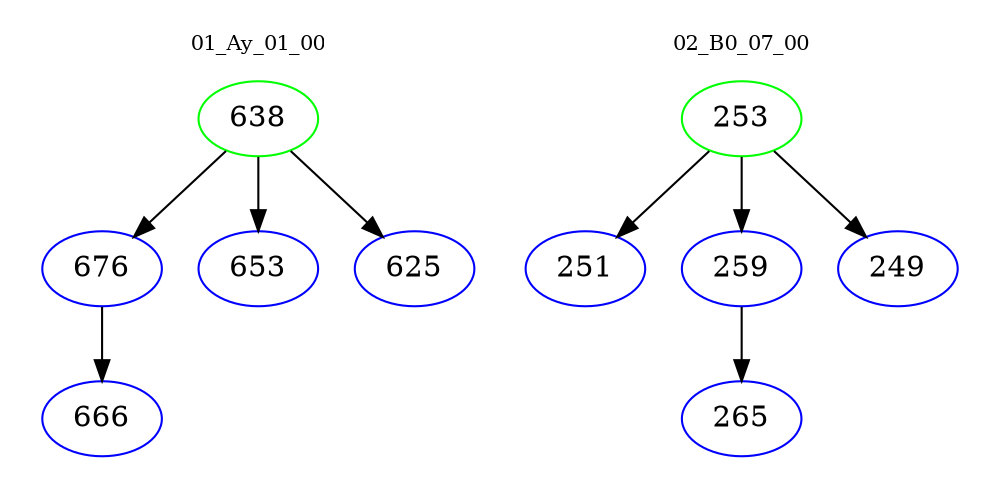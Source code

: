 digraph{
subgraph cluster_0 {
color = white
label = "01_Ay_01_00";
fontsize=10;
T0_638 [label="638", color="green"]
T0_638 -> T0_676 [color="black"]
T0_676 [label="676", color="blue"]
T0_676 -> T0_666 [color="black"]
T0_666 [label="666", color="blue"]
T0_638 -> T0_653 [color="black"]
T0_653 [label="653", color="blue"]
T0_638 -> T0_625 [color="black"]
T0_625 [label="625", color="blue"]
}
subgraph cluster_1 {
color = white
label = "02_B0_07_00";
fontsize=10;
T1_253 [label="253", color="green"]
T1_253 -> T1_251 [color="black"]
T1_251 [label="251", color="blue"]
T1_253 -> T1_259 [color="black"]
T1_259 [label="259", color="blue"]
T1_259 -> T1_265 [color="black"]
T1_265 [label="265", color="blue"]
T1_253 -> T1_249 [color="black"]
T1_249 [label="249", color="blue"]
}
}
